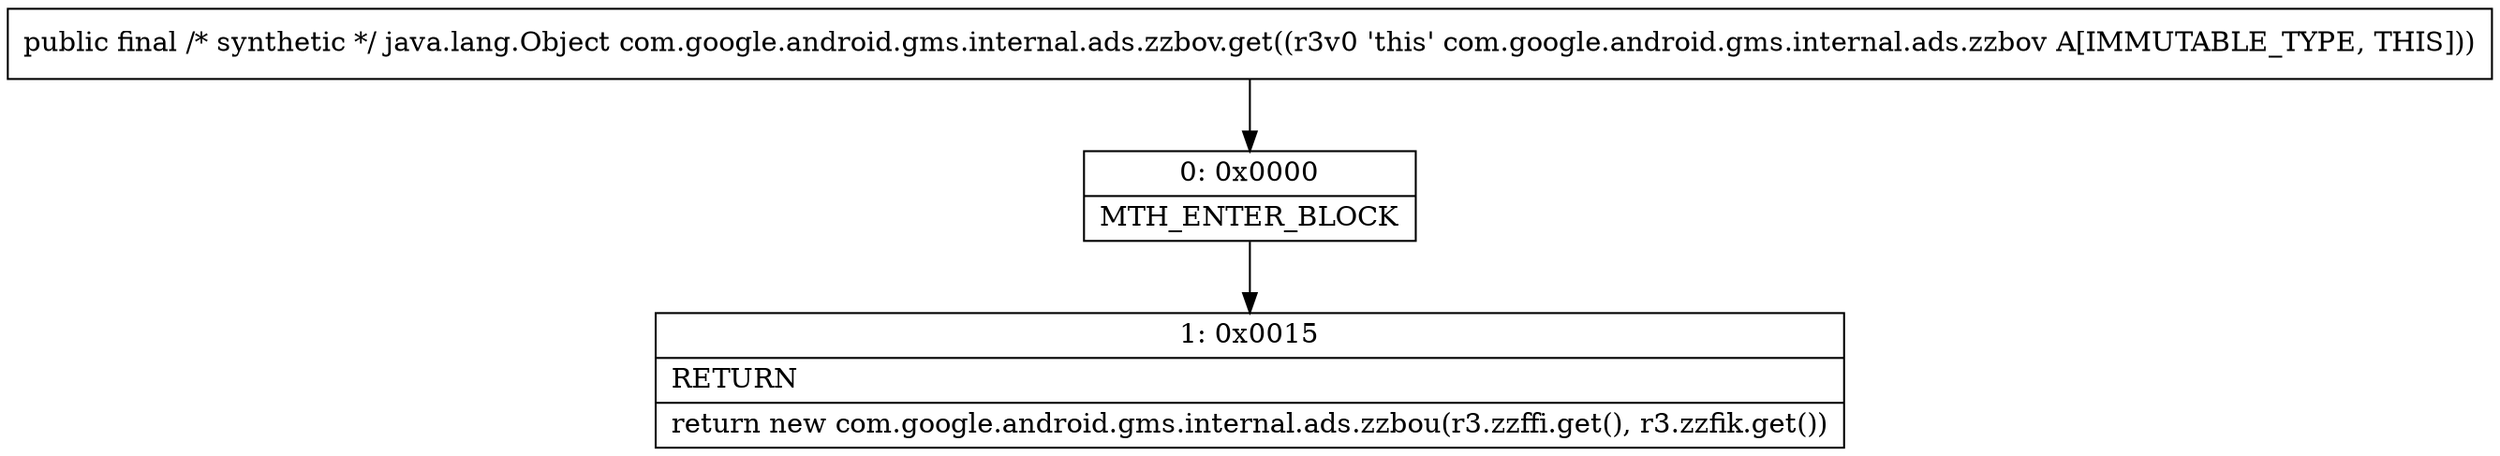 digraph "CFG forcom.google.android.gms.internal.ads.zzbov.get()Ljava\/lang\/Object;" {
Node_0 [shape=record,label="{0\:\ 0x0000|MTH_ENTER_BLOCK\l}"];
Node_1 [shape=record,label="{1\:\ 0x0015|RETURN\l|return new com.google.android.gms.internal.ads.zzbou(r3.zzffi.get(), r3.zzfik.get())\l}"];
MethodNode[shape=record,label="{public final \/* synthetic *\/ java.lang.Object com.google.android.gms.internal.ads.zzbov.get((r3v0 'this' com.google.android.gms.internal.ads.zzbov A[IMMUTABLE_TYPE, THIS])) }"];
MethodNode -> Node_0;
Node_0 -> Node_1;
}


